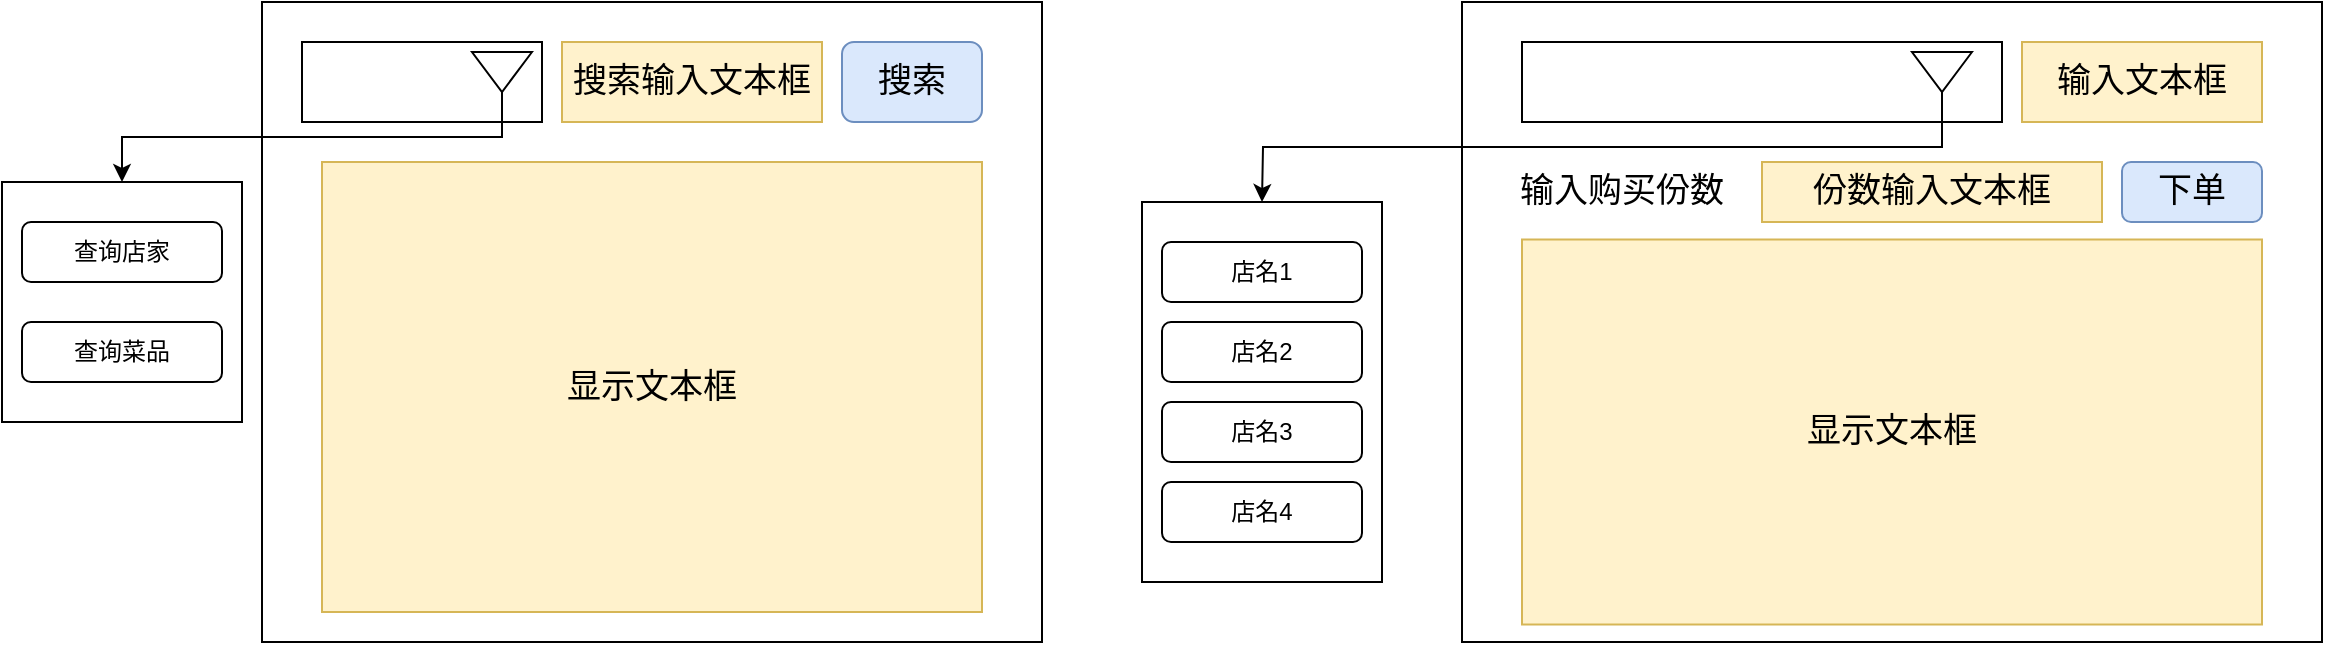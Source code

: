 <mxfile version="20.6.2" type="github">
  <diagram id="f2q9J6uc1RWjgNhu8Z-x" name="第 1 页">
    <mxGraphModel dx="1422" dy="762" grid="0" gridSize="10" guides="1" tooltips="1" connect="1" arrows="1" fold="1" page="1" pageScale="1" pageWidth="3300" pageHeight="4681" math="0" shadow="0">
      <root>
        <mxCell id="0" />
        <mxCell id="1" parent="0" />
        <mxCell id="yFeiuCHCkDN-VvV_zNLQ-1" value="" style="rounded=0;whiteSpace=wrap;html=1;" parent="1" vertex="1">
          <mxGeometry x="160" y="200" width="390" height="320" as="geometry" />
        </mxCell>
        <mxCell id="yFeiuCHCkDN-VvV_zNLQ-2" value="" style="rounded=0;whiteSpace=wrap;html=1;" parent="1" vertex="1">
          <mxGeometry x="180" y="220" width="120" height="40" as="geometry" />
        </mxCell>
        <mxCell id="yFeiuCHCkDN-VvV_zNLQ-4" style="edgeStyle=orthogonalEdgeStyle;rounded=0;orthogonalLoop=1;jettySize=auto;html=1;exitX=1;exitY=0.5;exitDx=0;exitDy=0;" parent="1" source="yFeiuCHCkDN-VvV_zNLQ-3" target="yFeiuCHCkDN-VvV_zNLQ-5" edge="1">
          <mxGeometry relative="1" as="geometry">
            <mxPoint x="100" y="300" as="targetPoint" />
          </mxGeometry>
        </mxCell>
        <mxCell id="yFeiuCHCkDN-VvV_zNLQ-3" value="" style="triangle;whiteSpace=wrap;html=1;rotation=90;" parent="1" vertex="1">
          <mxGeometry x="270" y="220" width="20" height="30" as="geometry" />
        </mxCell>
        <mxCell id="yFeiuCHCkDN-VvV_zNLQ-5" value="" style="rounded=0;whiteSpace=wrap;html=1;" parent="1" vertex="1">
          <mxGeometry x="30" y="290" width="120" height="120" as="geometry" />
        </mxCell>
        <mxCell id="yFeiuCHCkDN-VvV_zNLQ-6" value="&lt;font style=&quot;vertical-align: inherit;&quot;&gt;&lt;font style=&quot;vertical-align: inherit;&quot;&gt;查询店家&lt;/font&gt;&lt;/font&gt;" style="rounded=1;whiteSpace=wrap;html=1;" parent="1" vertex="1">
          <mxGeometry x="40" y="310" width="100" height="30" as="geometry" />
        </mxCell>
        <mxCell id="yFeiuCHCkDN-VvV_zNLQ-7" value="&lt;font style=&quot;vertical-align: inherit;&quot;&gt;&lt;font style=&quot;vertical-align: inherit;&quot;&gt;查询菜品&lt;/font&gt;&lt;/font&gt;" style="rounded=1;whiteSpace=wrap;html=1;" parent="1" vertex="1">
          <mxGeometry x="40" y="360" width="100" height="30" as="geometry" />
        </mxCell>
        <mxCell id="yFeiuCHCkDN-VvV_zNLQ-8" value="&lt;font style=&quot;vertical-align: inherit;&quot;&gt;&lt;font style=&quot;vertical-align: inherit; font-size: 17px;&quot;&gt;搜索输入文本框&lt;/font&gt;&lt;/font&gt;" style="rounded=0;whiteSpace=wrap;html=1;fillColor=#fff2cc;strokeColor=#d6b656;" parent="1" vertex="1">
          <mxGeometry x="310" y="220" width="130" height="40" as="geometry" />
        </mxCell>
        <mxCell id="yFeiuCHCkDN-VvV_zNLQ-9" value="显示文本框" style="rounded=0;whiteSpace=wrap;html=1;fontSize=17;fillColor=#fff2cc;strokeColor=#d6b656;" parent="1" vertex="1">
          <mxGeometry x="190" y="280" width="330" height="225" as="geometry" />
        </mxCell>
        <mxCell id="yFeiuCHCkDN-VvV_zNLQ-10" value="" style="rounded=0;whiteSpace=wrap;html=1;" parent="1" vertex="1">
          <mxGeometry x="760" y="200" width="430" height="320" as="geometry" />
        </mxCell>
        <mxCell id="yFeiuCHCkDN-VvV_zNLQ-11" value="" style="rounded=0;whiteSpace=wrap;html=1;" parent="1" vertex="1">
          <mxGeometry x="790" y="220" width="240" height="40" as="geometry" />
        </mxCell>
        <mxCell id="yFeiuCHCkDN-VvV_zNLQ-15" style="edgeStyle=orthogonalEdgeStyle;rounded=0;orthogonalLoop=1;jettySize=auto;html=1;exitX=1;exitY=0.5;exitDx=0;exitDy=0;fontSize=17;" parent="1" source="yFeiuCHCkDN-VvV_zNLQ-12" edge="1">
          <mxGeometry relative="1" as="geometry">
            <mxPoint x="660" y="300" as="targetPoint" />
          </mxGeometry>
        </mxCell>
        <mxCell id="yFeiuCHCkDN-VvV_zNLQ-12" value="" style="triangle;whiteSpace=wrap;html=1;rotation=90;" parent="1" vertex="1">
          <mxGeometry x="990" y="220" width="20" height="30" as="geometry" />
        </mxCell>
        <mxCell id="yFeiuCHCkDN-VvV_zNLQ-13" value="&lt;font style=&quot;vertical-align: inherit;&quot;&gt;&lt;font style=&quot;vertical-align: inherit; font-size: 17px;&quot;&gt;输入文本框&lt;/font&gt;&lt;/font&gt;" style="rounded=0;whiteSpace=wrap;html=1;fillColor=#fff2cc;strokeColor=#d6b656;" parent="1" vertex="1">
          <mxGeometry x="1040" y="220" width="120" height="40" as="geometry" />
        </mxCell>
        <mxCell id="yFeiuCHCkDN-VvV_zNLQ-14" value="显示文本框" style="rounded=0;whiteSpace=wrap;html=1;fontSize=17;fillColor=#fff2cc;strokeColor=#d6b656;" parent="1" vertex="1">
          <mxGeometry x="790" y="318.75" width="370" height="192.5" as="geometry" />
        </mxCell>
        <mxCell id="yFeiuCHCkDN-VvV_zNLQ-16" value="" style="rounded=0;whiteSpace=wrap;html=1;" parent="1" vertex="1">
          <mxGeometry x="600" y="300" width="120" height="190" as="geometry" />
        </mxCell>
        <mxCell id="yFeiuCHCkDN-VvV_zNLQ-17" value="&lt;font style=&quot;vertical-align: inherit;&quot;&gt;&lt;font style=&quot;vertical-align: inherit;&quot;&gt;店名1&lt;/font&gt;&lt;/font&gt;" style="rounded=1;whiteSpace=wrap;html=1;" parent="1" vertex="1">
          <mxGeometry x="610" y="320" width="100" height="30" as="geometry" />
        </mxCell>
        <mxCell id="yFeiuCHCkDN-VvV_zNLQ-18" value="店名2" style="rounded=1;whiteSpace=wrap;html=1;" parent="1" vertex="1">
          <mxGeometry x="610" y="360" width="100" height="30" as="geometry" />
        </mxCell>
        <mxCell id="yFeiuCHCkDN-VvV_zNLQ-20" value="店名3" style="rounded=1;whiteSpace=wrap;html=1;" parent="1" vertex="1">
          <mxGeometry x="610" y="400" width="100" height="30" as="geometry" />
        </mxCell>
        <mxCell id="yFeiuCHCkDN-VvV_zNLQ-21" value="店名4" style="rounded=1;whiteSpace=wrap;html=1;" parent="1" vertex="1">
          <mxGeometry x="610" y="440" width="100" height="30" as="geometry" />
        </mxCell>
        <mxCell id="q6zzfAEh7SFtkp2yyDAM-1" value="&lt;font style=&quot;font-size: 17px;&quot;&gt;输入购买份数&lt;/font&gt;" style="text;html=1;strokeColor=none;fillColor=none;align=center;verticalAlign=middle;whiteSpace=wrap;rounded=0;" vertex="1" parent="1">
          <mxGeometry x="780" y="280" width="120" height="30" as="geometry" />
        </mxCell>
        <mxCell id="q6zzfAEh7SFtkp2yyDAM-2" value="份数输入文本框" style="rounded=0;whiteSpace=wrap;html=1;fontSize=17;fillColor=#fff2cc;strokeColor=#d6b656;" vertex="1" parent="1">
          <mxGeometry x="910" y="280" width="170" height="30" as="geometry" />
        </mxCell>
        <mxCell id="q6zzfAEh7SFtkp2yyDAM-4" value="下单" style="rounded=1;whiteSpace=wrap;html=1;fontSize=17;fillColor=#dae8fc;strokeColor=#6c8ebf;" vertex="1" parent="1">
          <mxGeometry x="1090" y="280" width="70" height="30" as="geometry" />
        </mxCell>
        <mxCell id="q6zzfAEh7SFtkp2yyDAM-6" value="搜索" style="rounded=1;whiteSpace=wrap;html=1;fontSize=17;fillColor=#dae8fc;strokeColor=#6c8ebf;" vertex="1" parent="1">
          <mxGeometry x="450" y="220" width="70" height="40" as="geometry" />
        </mxCell>
      </root>
    </mxGraphModel>
  </diagram>
</mxfile>
